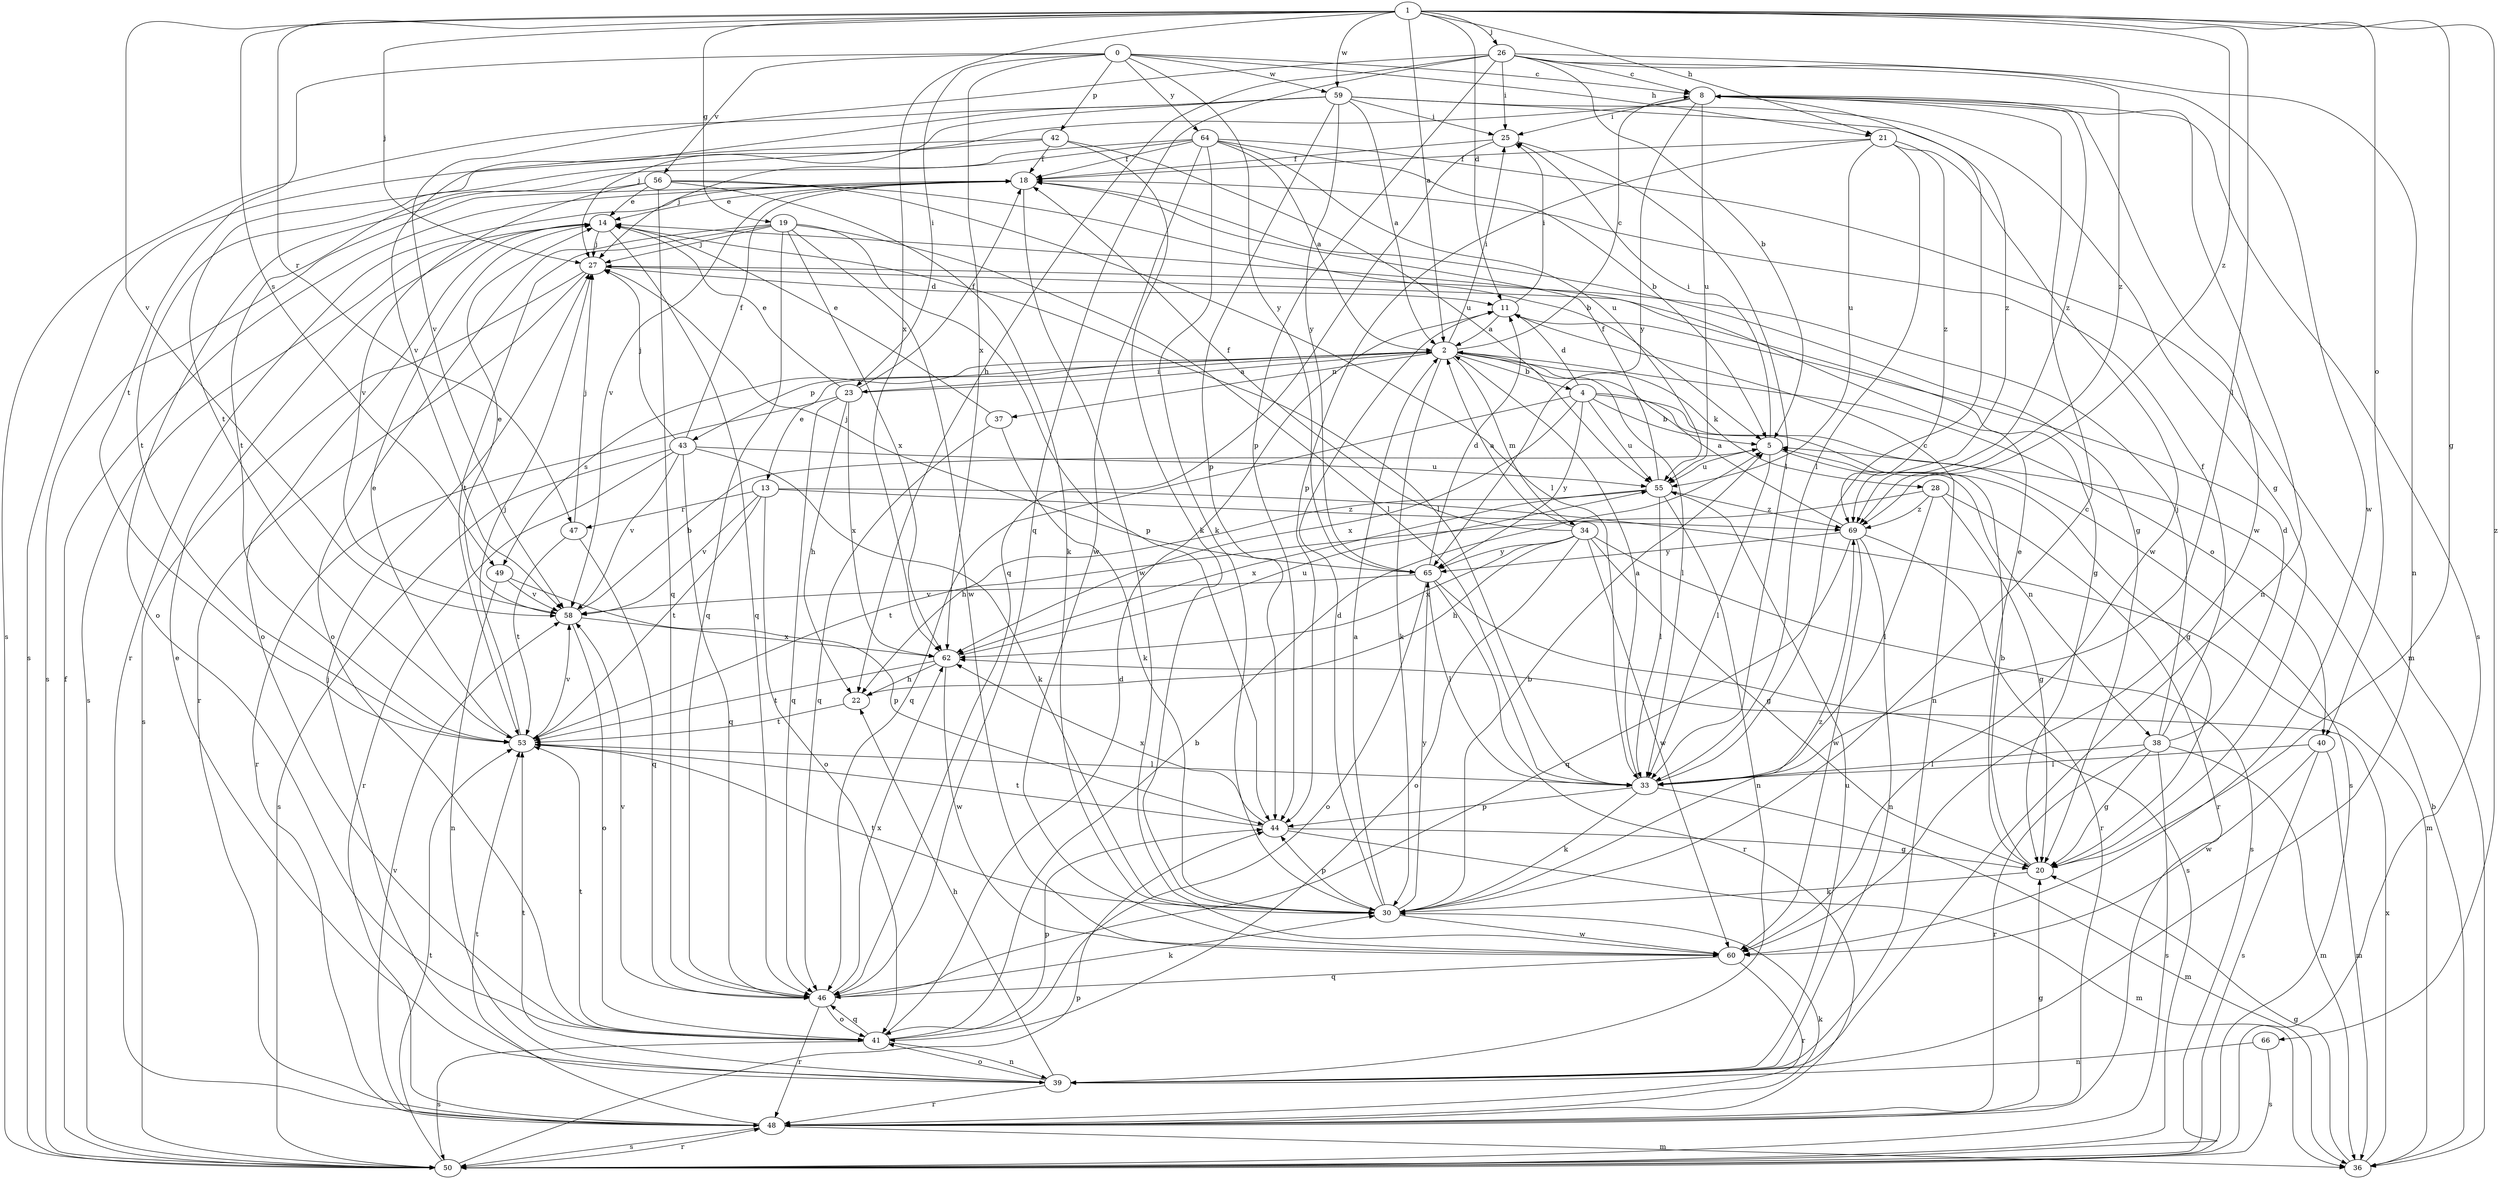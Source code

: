 strict digraph  {
0;
1;
2;
4;
5;
8;
11;
13;
14;
18;
19;
20;
21;
22;
23;
25;
26;
27;
28;
30;
33;
34;
36;
37;
38;
39;
40;
41;
42;
43;
44;
46;
47;
48;
49;
50;
53;
55;
56;
58;
59;
60;
62;
64;
65;
66;
69;
0 -> 8  [label=c];
0 -> 21  [label=h];
0 -> 23  [label=i];
0 -> 42  [label=p];
0 -> 53  [label=t];
0 -> 56  [label=v];
0 -> 59  [label=w];
0 -> 62  [label=x];
0 -> 64  [label=y];
0 -> 65  [label=y];
1 -> 2  [label=a];
1 -> 11  [label=d];
1 -> 19  [label=g];
1 -> 20  [label=g];
1 -> 21  [label=h];
1 -> 26  [label=j];
1 -> 27  [label=j];
1 -> 33  [label=l];
1 -> 40  [label=o];
1 -> 47  [label=r];
1 -> 49  [label=s];
1 -> 58  [label=v];
1 -> 59  [label=w];
1 -> 62  [label=x];
1 -> 66  [label=z];
1 -> 69  [label=z];
2 -> 4  [label=b];
2 -> 8  [label=c];
2 -> 13  [label=e];
2 -> 23  [label=i];
2 -> 25  [label=i];
2 -> 28  [label=k];
2 -> 30  [label=k];
2 -> 33  [label=l];
2 -> 34  [label=m];
2 -> 37  [label=n];
2 -> 40  [label=o];
2 -> 43  [label=p];
2 -> 49  [label=s];
4 -> 5  [label=b];
4 -> 11  [label=d];
4 -> 20  [label=g];
4 -> 46  [label=q];
4 -> 50  [label=s];
4 -> 55  [label=u];
4 -> 62  [label=x];
4 -> 65  [label=y];
5 -> 25  [label=i];
5 -> 33  [label=l];
5 -> 38  [label=n];
5 -> 55  [label=u];
8 -> 25  [label=i];
8 -> 39  [label=n];
8 -> 50  [label=s];
8 -> 53  [label=t];
8 -> 55  [label=u];
8 -> 60  [label=w];
8 -> 65  [label=y];
8 -> 69  [label=z];
11 -> 2  [label=a];
11 -> 25  [label=i];
11 -> 39  [label=n];
13 -> 36  [label=m];
13 -> 41  [label=o];
13 -> 47  [label=r];
13 -> 53  [label=t];
13 -> 58  [label=v];
13 -> 69  [label=z];
14 -> 27  [label=j];
14 -> 33  [label=l];
14 -> 41  [label=o];
14 -> 46  [label=q];
14 -> 50  [label=s];
18 -> 14  [label=e];
18 -> 20  [label=g];
18 -> 48  [label=r];
18 -> 50  [label=s];
18 -> 58  [label=v];
18 -> 60  [label=w];
19 -> 27  [label=j];
19 -> 33  [label=l];
19 -> 41  [label=o];
19 -> 44  [label=p];
19 -> 46  [label=q];
19 -> 53  [label=t];
19 -> 60  [label=w];
19 -> 62  [label=x];
20 -> 5  [label=b];
20 -> 14  [label=e];
20 -> 30  [label=k];
21 -> 18  [label=f];
21 -> 33  [label=l];
21 -> 44  [label=p];
21 -> 55  [label=u];
21 -> 60  [label=w];
21 -> 69  [label=z];
22 -> 53  [label=t];
23 -> 2  [label=a];
23 -> 14  [label=e];
23 -> 18  [label=f];
23 -> 22  [label=h];
23 -> 46  [label=q];
23 -> 48  [label=r];
23 -> 62  [label=x];
25 -> 18  [label=f];
25 -> 33  [label=l];
25 -> 46  [label=q];
26 -> 5  [label=b];
26 -> 8  [label=c];
26 -> 22  [label=h];
26 -> 25  [label=i];
26 -> 39  [label=n];
26 -> 44  [label=p];
26 -> 46  [label=q];
26 -> 58  [label=v];
26 -> 60  [label=w];
26 -> 69  [label=z];
27 -> 11  [label=d];
27 -> 20  [label=g];
27 -> 48  [label=r];
27 -> 50  [label=s];
28 -> 20  [label=g];
28 -> 33  [label=l];
28 -> 48  [label=r];
28 -> 53  [label=t];
28 -> 69  [label=z];
30 -> 2  [label=a];
30 -> 5  [label=b];
30 -> 8  [label=c];
30 -> 11  [label=d];
30 -> 44  [label=p];
30 -> 53  [label=t];
30 -> 60  [label=w];
30 -> 65  [label=y];
30 -> 69  [label=z];
33 -> 2  [label=a];
33 -> 8  [label=c];
33 -> 30  [label=k];
33 -> 36  [label=m];
33 -> 44  [label=p];
34 -> 2  [label=a];
34 -> 18  [label=f];
34 -> 20  [label=g];
34 -> 22  [label=h];
34 -> 41  [label=o];
34 -> 50  [label=s];
34 -> 60  [label=w];
34 -> 62  [label=x];
34 -> 65  [label=y];
36 -> 5  [label=b];
36 -> 20  [label=g];
36 -> 62  [label=x];
37 -> 14  [label=e];
37 -> 30  [label=k];
37 -> 46  [label=q];
38 -> 11  [label=d];
38 -> 18  [label=f];
38 -> 20  [label=g];
38 -> 27  [label=j];
38 -> 33  [label=l];
38 -> 36  [label=m];
38 -> 48  [label=r];
38 -> 50  [label=s];
39 -> 14  [label=e];
39 -> 22  [label=h];
39 -> 27  [label=j];
39 -> 41  [label=o];
39 -> 48  [label=r];
39 -> 53  [label=t];
39 -> 55  [label=u];
40 -> 33  [label=l];
40 -> 36  [label=m];
40 -> 50  [label=s];
40 -> 60  [label=w];
41 -> 5  [label=b];
41 -> 11  [label=d];
41 -> 39  [label=n];
41 -> 44  [label=p];
41 -> 46  [label=q];
41 -> 50  [label=s];
41 -> 53  [label=t];
42 -> 18  [label=f];
42 -> 30  [label=k];
42 -> 50  [label=s];
42 -> 53  [label=t];
42 -> 55  [label=u];
43 -> 18  [label=f];
43 -> 27  [label=j];
43 -> 30  [label=k];
43 -> 46  [label=q];
43 -> 48  [label=r];
43 -> 50  [label=s];
43 -> 55  [label=u];
43 -> 58  [label=v];
44 -> 20  [label=g];
44 -> 36  [label=m];
44 -> 53  [label=t];
44 -> 62  [label=x];
46 -> 30  [label=k];
46 -> 41  [label=o];
46 -> 48  [label=r];
46 -> 58  [label=v];
46 -> 62  [label=x];
47 -> 27  [label=j];
47 -> 46  [label=q];
47 -> 53  [label=t];
48 -> 20  [label=g];
48 -> 30  [label=k];
48 -> 36  [label=m];
48 -> 50  [label=s];
48 -> 53  [label=t];
48 -> 58  [label=v];
49 -> 39  [label=n];
49 -> 44  [label=p];
49 -> 58  [label=v];
50 -> 18  [label=f];
50 -> 44  [label=p];
50 -> 48  [label=r];
50 -> 53  [label=t];
53 -> 14  [label=e];
53 -> 27  [label=j];
53 -> 33  [label=l];
53 -> 58  [label=v];
55 -> 18  [label=f];
55 -> 22  [label=h];
55 -> 33  [label=l];
55 -> 39  [label=n];
55 -> 62  [label=x];
55 -> 69  [label=z];
56 -> 5  [label=b];
56 -> 14  [label=e];
56 -> 30  [label=k];
56 -> 33  [label=l];
56 -> 41  [label=o];
56 -> 46  [label=q];
56 -> 58  [label=v];
58 -> 5  [label=b];
58 -> 14  [label=e];
58 -> 41  [label=o];
58 -> 62  [label=x];
59 -> 2  [label=a];
59 -> 20  [label=g];
59 -> 25  [label=i];
59 -> 27  [label=j];
59 -> 44  [label=p];
59 -> 50  [label=s];
59 -> 58  [label=v];
59 -> 65  [label=y];
59 -> 69  [label=z];
60 -> 46  [label=q];
60 -> 48  [label=r];
62 -> 22  [label=h];
62 -> 53  [label=t];
62 -> 55  [label=u];
62 -> 60  [label=w];
64 -> 2  [label=a];
64 -> 5  [label=b];
64 -> 18  [label=f];
64 -> 27  [label=j];
64 -> 30  [label=k];
64 -> 36  [label=m];
64 -> 53  [label=t];
64 -> 55  [label=u];
64 -> 60  [label=w];
65 -> 11  [label=d];
65 -> 27  [label=j];
65 -> 33  [label=l];
65 -> 41  [label=o];
65 -> 48  [label=r];
65 -> 50  [label=s];
65 -> 58  [label=v];
66 -> 39  [label=n];
66 -> 50  [label=s];
69 -> 2  [label=a];
69 -> 39  [label=n];
69 -> 46  [label=q];
69 -> 48  [label=r];
69 -> 60  [label=w];
69 -> 65  [label=y];
}
